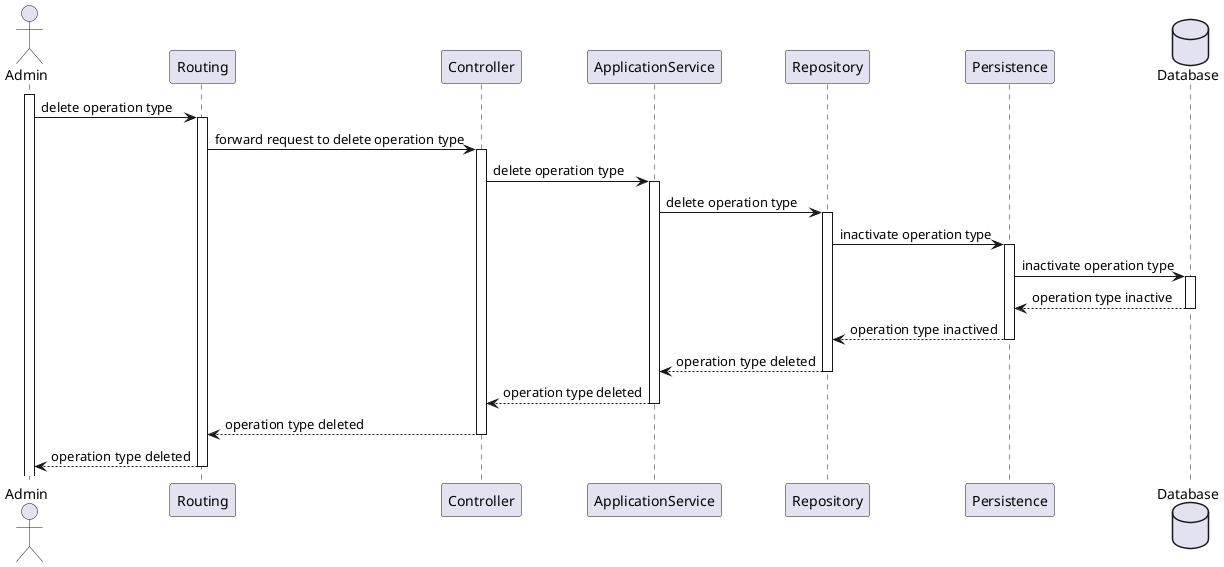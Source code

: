﻿@startuml
actor Admin
participant Routing
participant Controller
participant ApplicationService
participant Repository
participant Persistence
database Database

activate Admin
Admin -> Routing: delete operation type
activate Routing

Routing -> Controller: forward request to delete operation type
activate Controller

Controller -> ApplicationService: delete operation type
activate ApplicationService

ApplicationService -> Repository: delete operation type
activate Repository

Repository -> Persistence: inactivate operation type
activate Persistence

Persistence -> Database: inactivate operation type
activate Database

Database --> Persistence: operation type inactive
deactivate Database

Persistence --> Repository: operation type inactived
deactivate Persistence

Repository --> ApplicationService: operation type deleted
deactivate Repository

ApplicationService --> Controller: operation type deleted
deactivate ApplicationService

Controller --> Routing: operation type deleted
deactivate Controller

Routing --> Admin: operation type deleted
deactivate Routing
@enduml
